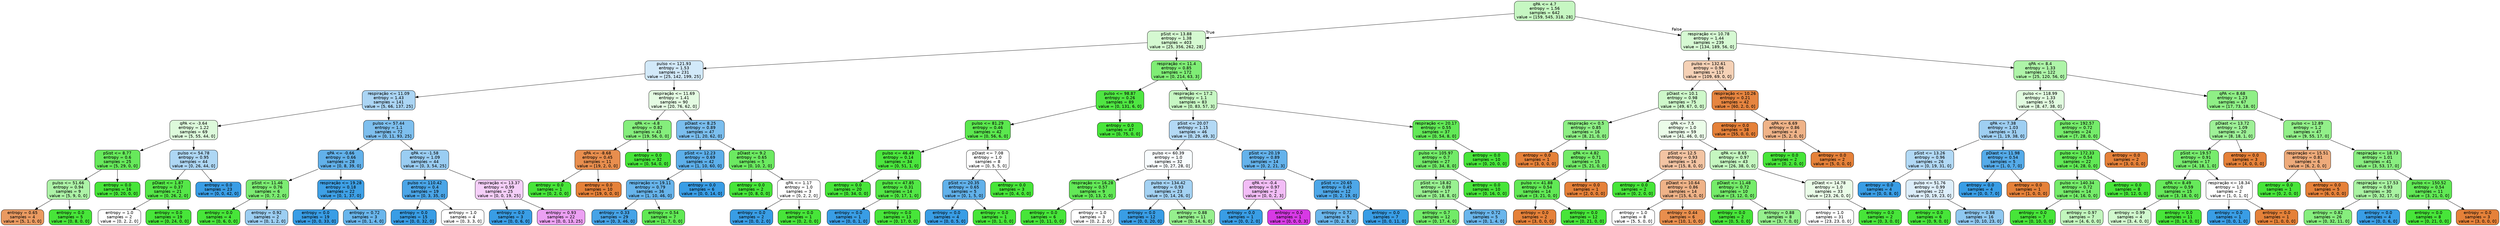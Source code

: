 digraph Tree {
node [shape=box, style="filled, rounded", color="black", fontname="helvetica"] ;
edge [fontname="helvetica"] ;
0 [label="qPA <= 4.7\nentropy = 1.56\nsamples = 642\nvalue = [159, 545, 318, 28]", fillcolor="#c6f7c2"] ;
1 [label="pSist <= 13.88\nentropy = 1.38\nsamples = 403\nvalue = [25, 356, 262, 28]", fillcolor="#d5f9d1"] ;
0 -> 1 [labeldistance=2.5, labelangle=45, headlabel="True"] ;
2 [label="pulso <= 121.93\nentropy = 1.53\nsamples = 231\nvalue = [25, 142, 199, 25]", fillcolor="#d2e9f9"] ;
1 -> 2 ;
3 [label="respiração <= 11.09\nentropy = 1.43\nsamples = 141\nvalue = [5, 66, 137, 25]", fillcolor="#abd5f4"] ;
2 -> 3 ;
4 [label="qPA <= -3.64\nentropy = 1.22\nsamples = 69\nvalue = [5, 55, 44, 0]", fillcolor="#ddfadb"] ;
3 -> 4 ;
5 [label="pSist <= 8.77\nentropy = 0.6\nsamples = 25\nvalue = [5, 29, 0, 0]", fillcolor="#67e95b"] ;
4 -> 5 ;
6 [label="pulso <= 51.66\nentropy = 0.94\nsamples = 9\nvalue = [5, 9, 0, 0]", fillcolor="#adf3a7"] ;
5 -> 6 ;
7 [label="entropy = 0.65\nsamples = 4\nvalue = [5, 1, 0, 0]", fillcolor="#ea9a61"] ;
6 -> 7 ;
8 [label="entropy = 0.0\nsamples = 5\nvalue = [0, 8, 0, 0]", fillcolor="#47e539"] ;
6 -> 8 ;
9 [label="entropy = 0.0\nsamples = 16\nvalue = [0, 20, 0, 0]", fillcolor="#47e539"] ;
5 -> 9 ;
10 [label="pulso <= 54.78\nentropy = 0.95\nsamples = 44\nvalue = [0, 26, 44, 0]", fillcolor="#aed7f4"] ;
4 -> 10 ;
11 [label="pDiast <= 1.87\nentropy = 0.37\nsamples = 21\nvalue = [0, 26, 2, 0]", fillcolor="#55e748"] ;
10 -> 11 ;
12 [label="entropy = 1.0\nsamples = 2\nvalue = [0, 2, 2, 0]", fillcolor="#ffffff"] ;
11 -> 12 ;
13 [label="entropy = 0.0\nsamples = 19\nvalue = [0, 24, 0, 0]", fillcolor="#47e539"] ;
11 -> 13 ;
14 [label="entropy = 0.0\nsamples = 23\nvalue = [0, 0, 42, 0]", fillcolor="#399de5"] ;
10 -> 14 ;
15 [label="pulso <= 57.44\nentropy = 1.1\nsamples = 72\nvalue = [0, 11, 93, 25]", fillcolor="#7ebfee"] ;
3 -> 15 ;
16 [label="qPA <= -0.66\nentropy = 0.66\nsamples = 28\nvalue = [0, 8, 39, 0]", fillcolor="#62b1ea"] ;
15 -> 16 ;
17 [label="pSist <= 11.46\nentropy = 0.76\nsamples = 6\nvalue = [0, 7, 2, 0]", fillcolor="#7cec72"] ;
16 -> 17 ;
18 [label="entropy = 0.0\nsamples = 4\nvalue = [0, 6, 0, 0]", fillcolor="#47e539"] ;
17 -> 18 ;
19 [label="entropy = 0.92\nsamples = 2\nvalue = [0, 1, 2, 0]", fillcolor="#9ccef2"] ;
17 -> 19 ;
20 [label="respiração <= 19.28\nentropy = 0.18\nsamples = 22\nvalue = [0, 1, 37, 0]", fillcolor="#3ea0e6"] ;
16 -> 20 ;
21 [label="entropy = 0.0\nsamples = 19\nvalue = [0, 0, 33, 0]", fillcolor="#399de5"] ;
20 -> 21 ;
22 [label="entropy = 0.72\nsamples = 3\nvalue = [0, 1, 4, 0]", fillcolor="#6ab6ec"] ;
20 -> 22 ;
23 [label="qPA <= -1.58\nentropy = 1.09\nsamples = 44\nvalue = [0, 3, 54, 25]", fillcolor="#9acdf2"] ;
15 -> 23 ;
24 [label="pulso <= 110.42\nentropy = 0.4\nsamples = 19\nvalue = [0, 3, 35, 0]", fillcolor="#4aa5e7"] ;
23 -> 24 ;
25 [label="entropy = 0.0\nsamples = 15\nvalue = [0, 0, 32, 0]", fillcolor="#399de5"] ;
24 -> 25 ;
26 [label="entropy = 1.0\nsamples = 4\nvalue = [0, 3, 3, 0]", fillcolor="#ffffff"] ;
24 -> 26 ;
27 [label="respiração <= 13.37\nentropy = 0.99\nsamples = 25\nvalue = [0, 0, 19, 25]", fillcolor="#f5cff9"] ;
23 -> 27 ;
28 [label="entropy = 0.0\nsamples = 3\nvalue = [0, 0, 6, 0]", fillcolor="#399de5"] ;
27 -> 28 ;
29 [label="entropy = 0.93\nsamples = 22\nvalue = [0, 0, 13, 25]", fillcolor="#eca0f3"] ;
27 -> 29 ;
30 [label="respiração <= 11.69\nentropy = 1.41\nsamples = 90\nvalue = [20, 76, 62, 0]", fillcolor="#e4fbe2"] ;
2 -> 30 ;
31 [label="qPA <= -4.8\nentropy = 0.82\nsamples = 43\nvalue = [19, 56, 0, 0]", fillcolor="#85ee7c"] ;
30 -> 31 ;
32 [label="qPA <= -8.68\nentropy = 0.45\nsamples = 11\nvalue = [19, 2, 0, 0]", fillcolor="#e88e4e"] ;
31 -> 32 ;
33 [label="entropy = 0.0\nsamples = 1\nvalue = [0, 2, 0, 0]", fillcolor="#47e539"] ;
32 -> 33 ;
34 [label="entropy = 0.0\nsamples = 10\nvalue = [19, 0, 0, 0]", fillcolor="#e58139"] ;
32 -> 34 ;
35 [label="entropy = 0.0\nsamples = 32\nvalue = [0, 54, 0, 0]", fillcolor="#47e539"] ;
31 -> 35 ;
36 [label="pDiast <= 8.25\nentropy = 0.89\nsamples = 47\nvalue = [1, 20, 62, 0]", fillcolor="#7bbeee"] ;
30 -> 36 ;
37 [label="pSist <= 12.23\nentropy = 0.69\nsamples = 42\nvalue = [1, 10, 60, 0]", fillcolor="#5dafea"] ;
36 -> 37 ;
38 [label="respiração <= 19.11\nentropy = 0.79\nsamples = 36\nvalue = [1, 10, 46, 0]", fillcolor="#67b4eb"] ;
37 -> 38 ;
39 [label="entropy = 0.33\nsamples = 29\nvalue = [0, 3, 46, 0]", fillcolor="#46a3e7"] ;
38 -> 39 ;
40 [label="entropy = 0.54\nsamples = 7\nvalue = [1, 7, 0, 0]", fillcolor="#61e955"] ;
38 -> 40 ;
41 [label="entropy = 0.0\nsamples = 6\nvalue = [0, 0, 14, 0]", fillcolor="#399de5"] ;
37 -> 41 ;
42 [label="pDiast <= 9.2\nentropy = 0.65\nsamples = 5\nvalue = [0, 10, 2, 0]", fillcolor="#6cea61"] ;
36 -> 42 ;
43 [label="entropy = 0.0\nsamples = 2\nvalue = [0, 8, 0, 0]", fillcolor="#47e539"] ;
42 -> 43 ;
44 [label="qPA <= 1.17\nentropy = 1.0\nsamples = 3\nvalue = [0, 2, 2, 0]", fillcolor="#ffffff"] ;
42 -> 44 ;
45 [label="entropy = 0.0\nsamples = 2\nvalue = [0, 0, 2, 0]", fillcolor="#399de5"] ;
44 -> 45 ;
46 [label="entropy = 0.0\nsamples = 1\nvalue = [0, 2, 0, 0]", fillcolor="#47e539"] ;
44 -> 46 ;
47 [label="respiração <= 11.4\nentropy = 0.85\nsamples = 172\nvalue = [0, 214, 63, 3]", fillcolor="#7fed75"] ;
1 -> 47 ;
48 [label="pulso <= 98.87\nentropy = 0.26\nsamples = 89\nvalue = [0, 131, 6, 0]", fillcolor="#4fe642"] ;
47 -> 48 ;
49 [label="pulso <= 81.29\nentropy = 0.46\nsamples = 42\nvalue = [0, 56, 6, 0]", fillcolor="#5be84e"] ;
48 -> 49 ;
50 [label="pulso <= 46.49\nentropy = 0.14\nsamples = 34\nvalue = [0, 51, 1, 0]", fillcolor="#4be63d"] ;
49 -> 50 ;
51 [label="entropy = 0.0\nsamples = 20\nvalue = [0, 34, 0, 0]", fillcolor="#47e539"] ;
50 -> 51 ;
52 [label="pulso <= 47.85\nentropy = 0.31\nsamples = 14\nvalue = [0, 17, 1, 0]", fillcolor="#52e745"] ;
50 -> 52 ;
53 [label="entropy = 0.0\nsamples = 1\nvalue = [0, 0, 1, 0]", fillcolor="#399de5"] ;
52 -> 53 ;
54 [label="entropy = 0.0\nsamples = 13\nvalue = [0, 17, 0, 0]", fillcolor="#47e539"] ;
52 -> 54 ;
55 [label="pDiast <= 7.08\nentropy = 1.0\nsamples = 8\nvalue = [0, 5, 5, 0]", fillcolor="#ffffff"] ;
49 -> 55 ;
56 [label="pSist <= 20.35\nentropy = 0.65\nsamples = 5\nvalue = [0, 1, 5, 0]", fillcolor="#61b1ea"] ;
55 -> 56 ;
57 [label="entropy = 0.0\nsamples = 4\nvalue = [0, 0, 5, 0]", fillcolor="#399de5"] ;
56 -> 57 ;
58 [label="entropy = 0.0\nsamples = 1\nvalue = [0, 1, 0, 0]", fillcolor="#47e539"] ;
56 -> 58 ;
59 [label="entropy = 0.0\nsamples = 3\nvalue = [0, 4, 0, 0]", fillcolor="#47e539"] ;
55 -> 59 ;
60 [label="entropy = 0.0\nsamples = 47\nvalue = [0, 75, 0, 0]", fillcolor="#47e539"] ;
48 -> 60 ;
61 [label="respiração <= 17.2\nentropy = 1.1\nsamples = 83\nvalue = [0, 83, 57, 3]", fillcolor="#c7f7c3"] ;
47 -> 61 ;
62 [label="pSist <= 20.07\nentropy = 1.15\nsamples = 46\nvalue = [0, 29, 49, 3]", fillcolor="#b3d9f5"] ;
61 -> 62 ;
63 [label="pulso <= 60.39\nentropy = 1.0\nsamples = 32\nvalue = [0, 27, 28, 0]", fillcolor="#f8fcfe"] ;
62 -> 63 ;
64 [label="respiração <= 16.28\nentropy = 0.57\nsamples = 9\nvalue = [0, 13, 2, 0]", fillcolor="#63e957"] ;
63 -> 64 ;
65 [label="entropy = 0.0\nsamples = 6\nvalue = [0, 11, 0, 0]", fillcolor="#47e539"] ;
64 -> 65 ;
66 [label="entropy = 1.0\nsamples = 3\nvalue = [0, 2, 2, 0]", fillcolor="#ffffff"] ;
64 -> 66 ;
67 [label="pulso <= 134.42\nentropy = 0.93\nsamples = 23\nvalue = [0, 14, 26, 0]", fillcolor="#a4d2f3"] ;
63 -> 67 ;
68 [label="entropy = 0.0\nsamples = 12\nvalue = [0, 0, 20, 0]", fillcolor="#399de5"] ;
67 -> 68 ;
69 [label="entropy = 0.88\nsamples = 11\nvalue = [0, 14, 6, 0]", fillcolor="#96f08e"] ;
67 -> 69 ;
70 [label="pSist <= 20.19\nentropy = 0.89\nsamples = 14\nvalue = [0, 2, 21, 3]", fillcolor="#64b2eb"] ;
62 -> 70 ;
71 [label="qPA <= -0.4\nentropy = 0.97\nsamples = 2\nvalue = [0, 0, 2, 3]", fillcolor="#f2bdf6"] ;
70 -> 71 ;
72 [label="entropy = 0.0\nsamples = 1\nvalue = [0, 0, 2, 0]", fillcolor="#399de5"] ;
71 -> 72 ;
73 [label="entropy = 0.0\nsamples = 1\nvalue = [0, 0, 0, 3]", fillcolor="#d739e5"] ;
71 -> 73 ;
74 [label="pSist <= 20.65\nentropy = 0.45\nsamples = 12\nvalue = [0, 2, 19, 0]", fillcolor="#4ea7e8"] ;
70 -> 74 ;
75 [label="entropy = 0.72\nsamples = 5\nvalue = [0, 2, 8, 0]", fillcolor="#6ab6ec"] ;
74 -> 75 ;
76 [label="entropy = 0.0\nsamples = 7\nvalue = [0, 0, 11, 0]", fillcolor="#399de5"] ;
74 -> 76 ;
77 [label="respiração <= 20.17\nentropy = 0.55\nsamples = 37\nvalue = [0, 54, 8, 0]", fillcolor="#62e956"] ;
61 -> 77 ;
78 [label="pulso <= 105.97\nentropy = 0.7\nsamples = 27\nvalue = [0, 34, 8, 0]", fillcolor="#72eb68"] ;
77 -> 78 ;
79 [label="pSist <= 18.82\nentropy = 0.89\nsamples = 17\nvalue = [0, 18, 8, 0]", fillcolor="#99f191"] ;
78 -> 79 ;
80 [label="entropy = 0.7\nsamples = 12\nvalue = [0, 17, 4, 0]", fillcolor="#72eb68"] ;
79 -> 80 ;
81 [label="entropy = 0.72\nsamples = 5\nvalue = [0, 1, 4, 0]", fillcolor="#6ab6ec"] ;
79 -> 81 ;
82 [label="entropy = 0.0\nsamples = 10\nvalue = [0, 16, 0, 0]", fillcolor="#47e539"] ;
78 -> 82 ;
83 [label="entropy = 0.0\nsamples = 10\nvalue = [0, 20, 0, 0]", fillcolor="#47e539"] ;
77 -> 83 ;
84 [label="respiração <= 10.78\nentropy = 1.44\nsamples = 239\nvalue = [134, 189, 56, 0]", fillcolor="#d6f9d3"] ;
0 -> 84 [labeldistance=2.5, labelangle=-45, headlabel="False"] ;
85 [label="pulso <= 132.61\nentropy = 0.96\nsamples = 117\nvalue = [109, 69, 0, 0]", fillcolor="#f5d1b6"] ;
84 -> 85 ;
86 [label="pDiast <= 10.1\nentropy = 0.98\nsamples = 75\nvalue = [49, 67, 0, 0]", fillcolor="#cef8ca"] ;
85 -> 86 ;
87 [label="respiração <= 0.5\nentropy = 0.85\nsamples = 16\nvalue = [8, 21, 0, 0]", fillcolor="#8def84"] ;
86 -> 87 ;
88 [label="entropy = 0.0\nsamples = 1\nvalue = [3, 0, 0, 0]", fillcolor="#e58139"] ;
87 -> 88 ;
89 [label="qPA <= 4.82\nentropy = 0.71\nsamples = 15\nvalue = [5, 21, 0, 0]", fillcolor="#73eb68"] ;
87 -> 89 ;
90 [label="pulso <= 41.88\nentropy = 0.54\nsamples = 14\nvalue = [3, 21, 0, 0]", fillcolor="#61e955"] ;
89 -> 90 ;
91 [label="entropy = 0.0\nsamples = 2\nvalue = [3, 0, 0, 0]", fillcolor="#e58139"] ;
90 -> 91 ;
92 [label="entropy = 0.0\nsamples = 12\nvalue = [0, 21, 0, 0]", fillcolor="#47e539"] ;
90 -> 92 ;
93 [label="entropy = 0.0\nsamples = 1\nvalue = [2, 0, 0, 0]", fillcolor="#e58139"] ;
89 -> 93 ;
94 [label="qPA <= 7.5\nentropy = 1.0\nsamples = 59\nvalue = [41, 46, 0, 0]", fillcolor="#ebfce9"] ;
86 -> 94 ;
95 [label="pSist <= 12.5\nentropy = 0.93\nsamples = 16\nvalue = [15, 8, 0, 0]", fillcolor="#f3c4a3"] ;
94 -> 95 ;
96 [label="entropy = 0.0\nsamples = 2\nvalue = [0, 2, 0, 0]", fillcolor="#47e539"] ;
95 -> 96 ;
97 [label="pDiast <= 10.64\nentropy = 0.86\nsamples = 14\nvalue = [15, 6, 0, 0]", fillcolor="#efb388"] ;
95 -> 97 ;
98 [label="entropy = 1.0\nsamples = 8\nvalue = [5, 5, 0, 0]", fillcolor="#ffffff"] ;
97 -> 98 ;
99 [label="entropy = 0.44\nsamples = 6\nvalue = [10, 1, 0, 0]", fillcolor="#e88e4d"] ;
97 -> 99 ;
100 [label="qPA <= 8.65\nentropy = 0.97\nsamples = 43\nvalue = [26, 38, 0, 0]", fillcolor="#c5f7c0"] ;
94 -> 100 ;
101 [label="pDiast <= 11.48\nentropy = 0.72\nsamples = 10\nvalue = [3, 12, 0, 0]", fillcolor="#75ec6a"] ;
100 -> 101 ;
102 [label="entropy = 0.0\nsamples = 2\nvalue = [0, 5, 0, 0]", fillcolor="#47e539"] ;
101 -> 102 ;
103 [label="entropy = 0.88\nsamples = 8\nvalue = [3, 7, 0, 0]", fillcolor="#96f08e"] ;
101 -> 103 ;
104 [label="pDiast <= 14.78\nentropy = 1.0\nsamples = 33\nvalue = [23, 26, 0, 0]", fillcolor="#eafce8"] ;
100 -> 104 ;
105 [label="entropy = 1.0\nsamples = 31\nvalue = [23, 23, 0, 0]", fillcolor="#ffffff"] ;
104 -> 105 ;
106 [label="entropy = 0.0\nsamples = 2\nvalue = [0, 3, 0, 0]", fillcolor="#47e539"] ;
104 -> 106 ;
107 [label="respiração <= 10.26\nentropy = 0.21\nsamples = 42\nvalue = [60, 2, 0, 0]", fillcolor="#e68540"] ;
85 -> 107 ;
108 [label="entropy = 0.0\nsamples = 38\nvalue = [55, 0, 0, 0]", fillcolor="#e58139"] ;
107 -> 108 ;
109 [label="qPA <= 6.69\nentropy = 0.86\nsamples = 4\nvalue = [5, 2, 0, 0]", fillcolor="#efb388"] ;
107 -> 109 ;
110 [label="entropy = 0.0\nsamples = 2\nvalue = [0, 2, 0, 0]", fillcolor="#47e539"] ;
109 -> 110 ;
111 [label="entropy = 0.0\nsamples = 2\nvalue = [5, 0, 0, 0]", fillcolor="#e58139"] ;
109 -> 111 ;
112 [label="qPA <= 8.4\nentropy = 1.33\nsamples = 122\nvalue = [25, 120, 56, 0]", fillcolor="#aef4a8"] ;
84 -> 112 ;
113 [label="pulso <= 118.99\nentropy = 1.33\nsamples = 55\nvalue = [8, 47, 38, 0]", fillcolor="#e1fbdf"] ;
112 -> 113 ;
114 [label="qPA <= 7.38\nentropy = 1.03\nsamples = 31\nvalue = [1, 19, 38, 0]", fillcolor="#9fcff2"] ;
113 -> 114 ;
115 [label="pSist <= 13.26\nentropy = 0.96\nsamples = 26\nvalue = [0, 19, 31, 0]", fillcolor="#b2d9f5"] ;
114 -> 115 ;
116 [label="entropy = 0.0\nsamples = 4\nvalue = [0, 0, 8, 0]", fillcolor="#399de5"] ;
115 -> 116 ;
117 [label="pulso <= 51.76\nentropy = 0.99\nsamples = 22\nvalue = [0, 19, 23, 0]", fillcolor="#ddeefa"] ;
115 -> 117 ;
118 [label="entropy = 0.0\nsamples = 6\nvalue = [0, 9, 0, 0]", fillcolor="#47e539"] ;
117 -> 118 ;
119 [label="entropy = 0.88\nsamples = 16\nvalue = [0, 10, 23, 0]", fillcolor="#8fc8f0"] ;
117 -> 119 ;
120 [label="pDiast <= 11.98\nentropy = 0.54\nsamples = 5\nvalue = [1, 0, 7, 0]", fillcolor="#55abe9"] ;
114 -> 120 ;
121 [label="entropy = 0.0\nsamples = 4\nvalue = [0, 0, 7, 0]", fillcolor="#399de5"] ;
120 -> 121 ;
122 [label="entropy = 0.0\nsamples = 1\nvalue = [1, 0, 0, 0]", fillcolor="#e58139"] ;
120 -> 122 ;
123 [label="pulso <= 192.57\nentropy = 0.72\nsamples = 24\nvalue = [7, 28, 0, 0]", fillcolor="#75ec6a"] ;
113 -> 123 ;
124 [label="pulso <= 172.33\nentropy = 0.54\nsamples = 22\nvalue = [4, 28, 0, 0]", fillcolor="#61e955"] ;
123 -> 124 ;
125 [label="pulso <= 140.34\nentropy = 0.72\nsamples = 14\nvalue = [4, 16, 0, 0]", fillcolor="#75ec6a"] ;
124 -> 125 ;
126 [label="entropy = 0.0\nsamples = 7\nvalue = [0, 10, 0, 0]", fillcolor="#47e539"] ;
125 -> 126 ;
127 [label="entropy = 0.97\nsamples = 7\nvalue = [4, 6, 0, 0]", fillcolor="#c2f6bd"] ;
125 -> 127 ;
128 [label="entropy = 0.0\nsamples = 8\nvalue = [0, 12, 0, 0]", fillcolor="#47e539"] ;
124 -> 128 ;
129 [label="entropy = 0.0\nsamples = 2\nvalue = [3, 0, 0, 0]", fillcolor="#e58139"] ;
123 -> 129 ;
130 [label="qPA <= 8.68\nentropy = 1.23\nsamples = 67\nvalue = [17, 73, 18, 0]", fillcolor="#8fef86"] ;
112 -> 130 ;
131 [label="pDiast <= 13.72\nentropy = 1.09\nsamples = 20\nvalue = [8, 18, 1, 0]", fillcolor="#9ef197"] ;
130 -> 131 ;
132 [label="pSist <= 19.57\nentropy = 0.91\nsamples = 17\nvalue = [4, 18, 1, 0]", fillcolor="#77ec6d"] ;
131 -> 132 ;
133 [label="qPA <= 8.49\nentropy = 0.59\nsamples = 15\nvalue = [3, 18, 0, 0]", fillcolor="#66e95a"] ;
132 -> 133 ;
134 [label="entropy = 0.99\nsamples = 4\nvalue = [3, 4, 0, 0]", fillcolor="#d1f8ce"] ;
133 -> 134 ;
135 [label="entropy = 0.0\nsamples = 11\nvalue = [0, 14, 0, 0]", fillcolor="#47e539"] ;
133 -> 135 ;
136 [label="respiração <= 18.34\nentropy = 1.0\nsamples = 2\nvalue = [1, 0, 1, 0]", fillcolor="#ffffff"] ;
132 -> 136 ;
137 [label="entropy = 0.0\nsamples = 1\nvalue = [0, 0, 1, 0]", fillcolor="#399de5"] ;
136 -> 137 ;
138 [label="entropy = 0.0\nsamples = 1\nvalue = [1, 0, 0, 0]", fillcolor="#e58139"] ;
136 -> 138 ;
139 [label="entropy = 0.0\nsamples = 3\nvalue = [4, 0, 0, 0]", fillcolor="#e58139"] ;
131 -> 139 ;
140 [label="pulso <= 12.89\nentropy = 1.2\nsamples = 47\nvalue = [9, 55, 17, 0]", fillcolor="#92f089"] ;
130 -> 140 ;
141 [label="respiração <= 15.51\nentropy = 0.81\nsamples = 6\nvalue = [6, 2, 0, 0]", fillcolor="#eeab7b"] ;
140 -> 141 ;
142 [label="entropy = 0.0\nsamples = 1\nvalue = [0, 2, 0, 0]", fillcolor="#47e539"] ;
141 -> 142 ;
143 [label="entropy = 0.0\nsamples = 5\nvalue = [6, 0, 0, 0]", fillcolor="#e58139"] ;
141 -> 143 ;
144 [label="respiração <= 18.73\nentropy = 1.01\nsamples = 41\nvalue = [3, 53, 17, 0]", fillcolor="#89ee80"] ;
140 -> 144 ;
145 [label="respiração <= 17.53\nentropy = 0.93\nsamples = 30\nvalue = [0, 32, 17, 0]", fillcolor="#a9f3a2"] ;
144 -> 145 ;
146 [label="entropy = 0.82\nsamples = 26\nvalue = [0, 32, 11, 0]", fillcolor="#86ee7d"] ;
145 -> 146 ;
147 [label="entropy = 0.0\nsamples = 4\nvalue = [0, 0, 6, 0]", fillcolor="#399de5"] ;
145 -> 147 ;
148 [label="pulso <= 150.52\nentropy = 0.54\nsamples = 11\nvalue = [3, 21, 0, 0]", fillcolor="#61e955"] ;
144 -> 148 ;
149 [label="entropy = 0.0\nsamples = 8\nvalue = [0, 21, 0, 0]", fillcolor="#47e539"] ;
148 -> 149 ;
150 [label="entropy = 0.0\nsamples = 3\nvalue = [3, 0, 0, 0]", fillcolor="#e58139"] ;
148 -> 150 ;
}